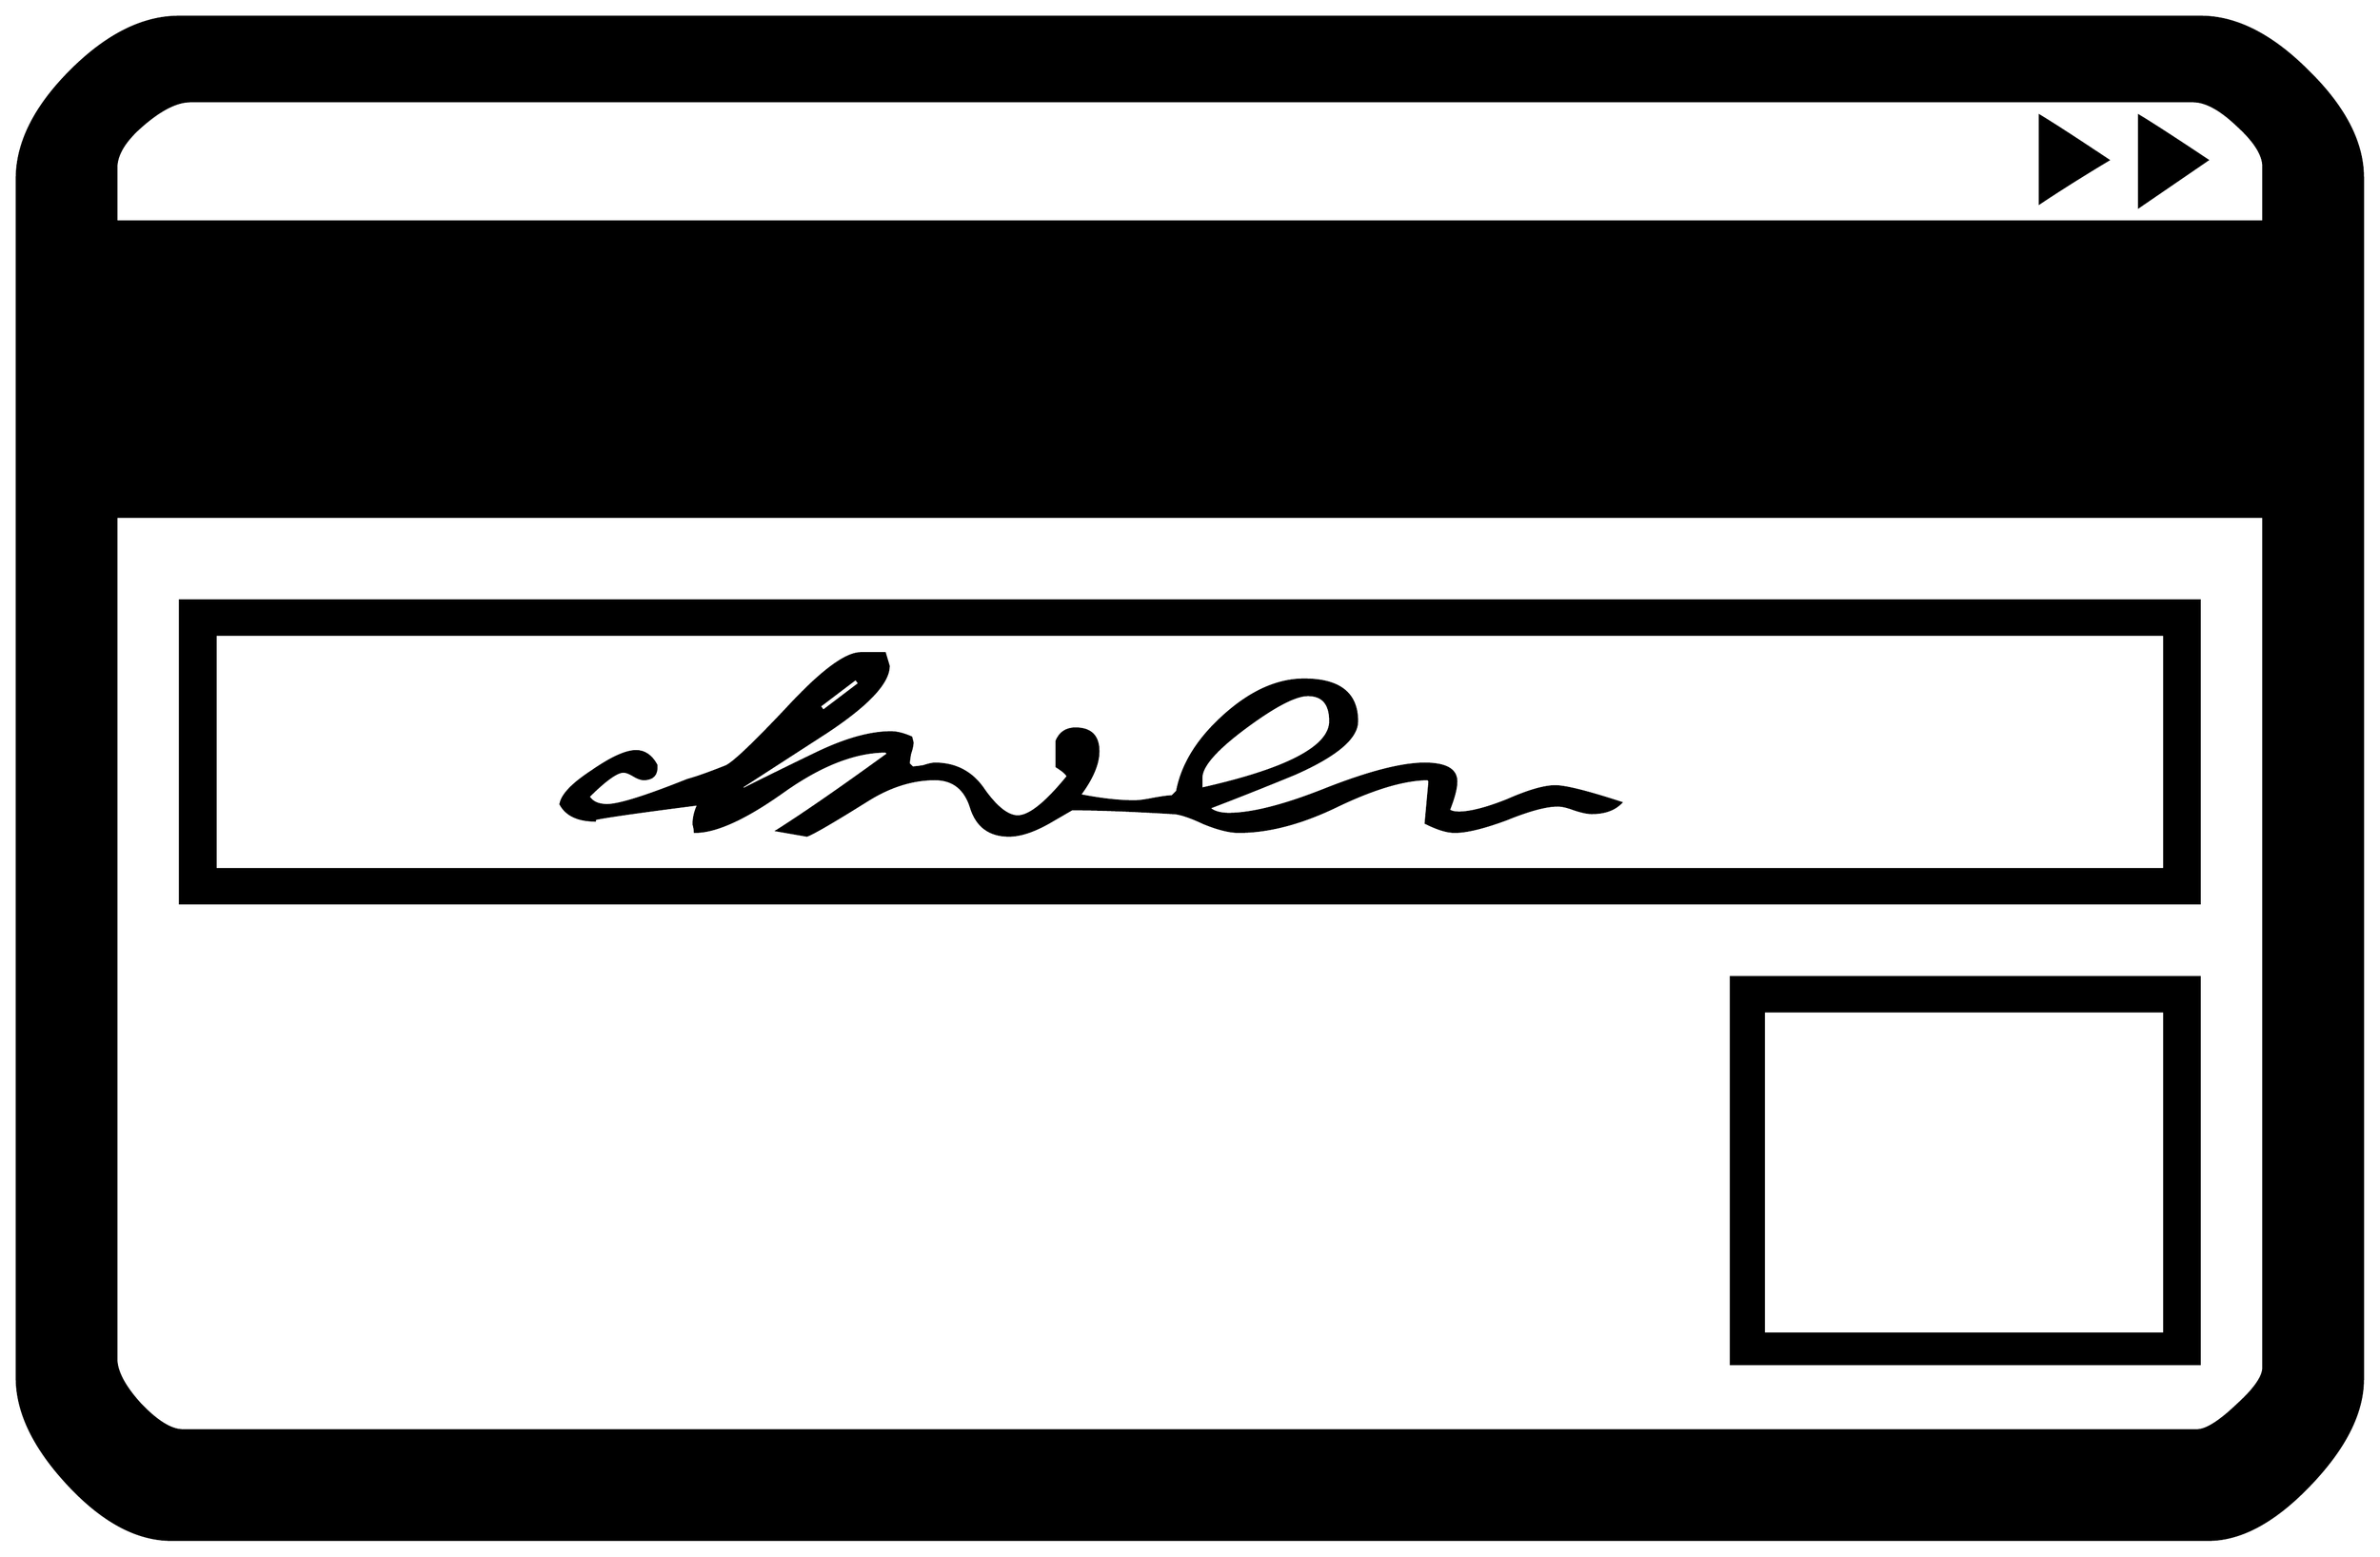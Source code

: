 


\begin{tikzpicture}[y=0.80pt, x=0.80pt, yscale=-1.0, xscale=1.0, inner sep=0pt, outer sep=0pt]
\begin{scope}[shift={(100.0,1601.0)},nonzero rule]
  \path[draw=.,fill=.,line width=1.600pt] (1950.0,1.0) .. controls
    (1950.0,27.667) and (1936.0,55.667) .. (1908.0,85.0) .. controls
    (1880.0,114.333) and (1853.0,129.0) .. (1827.0,129.0) --
    (205.0,129.0) .. controls (177.667,129.0) and (150.333,114.333) ..
    (123.0,85.0) .. controls (95.667,55.667) and (82.0,27.333) ..
    (82.0,0.0) -- (82.0,-955.0) .. controls (82.0,-983.667) and
    (96.333,-1012.333) .. (125.0,-1041.0) .. controls
    (153.667,-1069.667) and (182.333,-1084.0) .. (211.0,-1084.0) --
    (1821.0,-1084.0) .. controls (1849.0,-1084.0) and
    (1877.333,-1069.667) .. (1906.0,-1041.0) .. controls
    (1935.333,-1012.333) and (1950.0,-984.0) .. (1950.0,-956.0) --
    (1950.0,1.0) -- cycle(1871.0,-921.0) -- (1871.0,-965.0) ..
    controls (1871.0,-974.333) and (1864.0,-985.333) ..
    (1850.0,-998.0) .. controls (1836.667,-1010.667) and
    (1825.0,-1017.0) .. (1815.0,-1017.0) -- (220.0,-1017.0) ..
    controls (209.333,-1017.0) and (196.667,-1010.667) ..
    (182.0,-998.0) .. controls (168.0,-986.0) and (161.0,-974.667)
    .. (161.0,-964.0) -- (161.0,-921.0) -- (1871.0,-921.0) --
    cycle(1871.0,-8.0) -- (1871.0,-686.0) -- (161.0,-686.0) --
    (161.0,-15.0) .. controls (161.0,-5.0) and (167.333,7.0) ..
    (180.0,21.0) .. controls (193.333,35.0) and (204.667,42.0) ..
    (214.0,42.0) -- (1818.0,42.0) .. controls (1825.333,42.0) and
    (1836.0,35.333) .. (1850.0,22.0) .. controls (1864.0,9.333) and
    (1871.0,-0.667) .. (1871.0,-8.0) -- cycle(1826.0,-970.0) --
    (1772.0,-933.0) -- (1772.0,-1005.0) .. controls
    (1782.0,-999.0) and (1800.0,-987.333) .. (1826.0,-970.0) --
    cycle(1747.0,-970.0) .. controls (1727.0,-958.0) and
    (1709.0,-946.667) .. (1693.0,-936.0) -- (1693.0,-1005.0) ..
    controls (1703.0,-999.0) and (1721.0,-987.333) ..
    (1747.0,-970.0) -- cycle(1820.0,-11.0) -- (1447.0,-11.0) --
    (1447.0,-319.0) -- (1820.0,-319.0) -- (1820.0,-11.0) --
    cycle(1820.0,-378.0) -- (212.0,-378.0) -- (212.0,-619.0) --
    (1820.0,-619.0) -- (1820.0,-378.0) -- cycle(1792.0,-35.0) --
    (1792.0,-292.0) -- (1473.0,-292.0) -- (1473.0,-35.0) --
    (1792.0,-35.0) -- cycle(1792.0,-405.0) -- (1792.0,-592.0) --
    (240.0,-592.0) -- (240.0,-405.0) -- (1792.0,-405.0) --
    cycle(1359.0,-458.0) .. controls (1353.667,-452.667) and
    (1346.0,-450.0) .. (1336.0,-450.0) .. controls
    (1332.667,-450.0) and (1328.0,-451.0) .. (1322.0,-453.0) ..
    controls (1316.667,-455.0) and (1312.333,-456.0) ..
    (1309.0,-456.0) .. controls (1299.667,-456.0) and
    (1286.0,-452.333) .. (1268.0,-445.0) .. controls
    (1250.0,-438.333) and (1236.333,-435.0) .. (1227.0,-435.0) ..
    controls (1221.0,-435.0) and (1213.333,-437.333) ..
    (1204.0,-442.0) .. controls (1204.667,-449.333) and
    (1205.667,-460.333) .. (1207.0,-475.0) -- (1206.0,-477.0) ..
    controls (1187.333,-477.0) and (1163.333,-470.0) ..
    (1134.0,-456.0) .. controls (1105.333,-442.0) and
    (1079.0,-435.0) .. (1055.0,-435.0) .. controls
    (1047.667,-435.0) and (1038.333,-437.333) .. (1027.0,-442.0) ..
    controls (1015.667,-447.333) and (1007.333,-450.0) ..
    (1002.0,-450.0) .. controls (968.667,-452.0) and
    (942.0,-453.0) .. (922.0,-453.0) .. controls (922.0,-453.0)
    and (915.667,-449.333) .. (903.0,-442.0) .. controls
    (891.0,-435.333) and (880.667,-432.0) .. (872.0,-432.0) ..
    controls (856.667,-432.0) and (846.667,-439.333) .. (842.0,-454.0)
    .. controls (837.333,-469.333) and (827.667,-477.0) ..
    (813.0,-477.0) .. controls (795.0,-477.0) and (777.0,-471.333)
    .. (759.0,-460.0) .. controls (732.333,-443.333) and
    (716.333,-434.0) .. (711.0,-432.0) -- (688.0,-436.0) ..
    controls (710.0,-450.0) and (739.333,-470.333) .. (776.0,-497.0)
    -- (774.0,-499.0) .. controls (749.333,-499.0) and
    (722.0,-488.333) .. (692.0,-467.0) .. controls (662.0,-445.667)
    and (638.667,-435.0) .. (622.0,-435.0) .. controls
    (622.0,-436.333) and (621.667,-438.333) .. (621.0,-441.0) ..
    controls (621.0,-446.333) and (622.333,-451.667) .. (625.0,-457.0)
    .. controls (557.0,-448.333) and (529.667,-444.0) ..
    (543.0,-444.0) .. controls (529.0,-444.0) and (519.667,-448.333)
    .. (515.0,-457.0) .. controls (516.333,-464.333) and
    (524.667,-473.0) .. (540.0,-483.0) .. controls (555.333,-493.667)
    and (567.0,-499.0) .. (575.0,-499.0) .. controls
    (581.667,-499.0) and (587.0,-495.333) .. (591.0,-488.0) ..
    controls (591.667,-480.667) and (588.333,-477.0) .. (581.0,-477.0)
    .. controls (579.0,-477.0) and (576.333,-478.0) ..
    (573.0,-480.0) .. controls (569.667,-482.0) and (567.0,-483.0)
    .. (565.0,-483.0) .. controls (559.667,-483.0) and
    (550.333,-476.333) .. (537.0,-463.0) .. controls (539.667,-458.333)
    and (544.667,-456.0) .. (552.0,-456.0) .. controls
    (561.333,-456.0) and (582.667,-462.667) .. (616.0,-476.0) ..
    controls (623.333,-478.0) and (633.667,-481.667) .. (647.0,-487.0)
    .. controls (653.667,-490.333) and (671.333,-507.333) ..
    (700.0,-538.0) .. controls (724.667,-564.0) and (742.667,-577.0)
    .. (754.0,-577.0) -- (773.0,-577.0) .. controls
    (775.0,-570.333) and (776.0,-567.0) .. (776.0,-567.0) ..
    controls (776.0,-553.667) and (759.333,-536.0) .. (726.0,-514.0)
    .. controls (703.333,-499.333) and (680.667,-484.667) ..
    (658.0,-470.0) -- (661.0,-469.0) .. controls (679.667,-478.333)
    and (698.667,-487.667) .. (718.0,-497.0) .. controls
    (741.333,-508.333) and (761.333,-514.0) .. (778.0,-514.0) ..
    controls (782.667,-514.0) and (788.0,-512.667) .. (794.0,-510.0)
    -- (795.0,-506.0) .. controls (795.0,-504.0) and
    (794.333,-501.0) .. (793.0,-497.0) .. controls (792.333,-493.0)
    and (792.0,-490.333) .. (792.0,-489.0) -- (795.0,-486.0) ..
    controls (797.0,-486.0) and (800.0,-486.333) .. (804.0,-487.0)
    .. controls (808.0,-488.333) and (811.0,-489.0) ..
    (813.0,-489.0) .. controls (829.667,-489.0) and (842.667,-482.0)
    .. (852.0,-468.0) .. controls (862.0,-454.0) and
    (871.0,-447.0) .. (879.0,-447.0) .. controls (888.333,-447.0)
    and (901.667,-457.667) .. (919.0,-479.0) .. controls
    (918.333,-481.0) and (915.333,-483.667) .. (910.0,-487.0) --
    (910.0,-507.0) .. controls (912.667,-513.667) and (917.667,-517.0)
    .. (925.0,-517.0) .. controls (937.0,-517.0) and
    (943.0,-511.0) .. (943.0,-499.0) .. controls (943.0,-489.0)
    and (938.0,-477.333) .. (928.0,-464.0) .. controls
    (944.667,-460.667) and (959.333,-459.0) .. (972.0,-459.0) ..
    controls (975.333,-459.0) and (980.333,-459.667) .. (987.0,-461.0)
    .. controls (994.333,-462.333) and (999.333,-463.0) ..
    (1002.0,-463.0) -- (1006.0,-467.0) .. controls
    (1010.0,-488.333) and (1022.333,-508.333) .. (1043.0,-527.0) ..
    controls (1064.333,-546.333) and (1085.667,-556.0) ..
    (1107.0,-556.0) .. controls (1135.0,-556.0) and
    (1149.0,-545.0) .. (1149.0,-523.0) .. controls
    (1149.0,-509.667) and (1132.333,-495.667) .. (1099.0,-481.0) ..
    controls (1076.333,-471.667) and (1053.667,-462.667) ..
    (1031.0,-454.0) .. controls (1034.333,-450.667) and
    (1039.667,-449.0) .. (1047.0,-449.0) .. controls
    (1065.667,-449.0) and (1091.667,-455.667) .. (1125.0,-469.0) ..
    controls (1159.0,-482.333) and (1185.0,-489.0) ..
    (1203.0,-489.0) .. controls (1219.667,-489.0) and
    (1228.0,-484.333) .. (1228.0,-475.0) .. controls
    (1228.0,-469.667) and (1226.0,-462.0) .. (1222.0,-452.0) ..
    controls (1224.0,-450.667) and (1226.667,-450.0) ..
    (1230.0,-450.0) .. controls (1239.333,-450.0) and
    (1252.333,-453.333) .. (1269.0,-460.0) .. controls
    (1285.667,-467.333) and (1298.333,-471.0) .. (1307.0,-471.0) ..
    controls (1315.0,-471.0) and (1332.333,-466.667) ..
    (1359.0,-458.0) -- cycle(1128.0,-523.0) .. controls
    (1128.0,-537.0) and (1122.0,-544.0) .. (1110.0,-544.0) ..
    controls (1100.0,-544.0) and (1083.333,-535.333) ..
    (1060.0,-518.0) .. controls (1036.667,-500.667) and
    (1025.0,-487.333) .. (1025.0,-478.0) -- (1025.0,-469.0) ..
    controls (1093.667,-484.333) and (1128.0,-502.333) ..
    (1128.0,-523.0) -- cycle(753.0,-553.0) -- (750.0,-557.0) --
    (721.0,-535.0) -- (724.0,-531.0) -- (753.0,-553.0) -- cycle;
\end{scope}

\end{tikzpicture}

